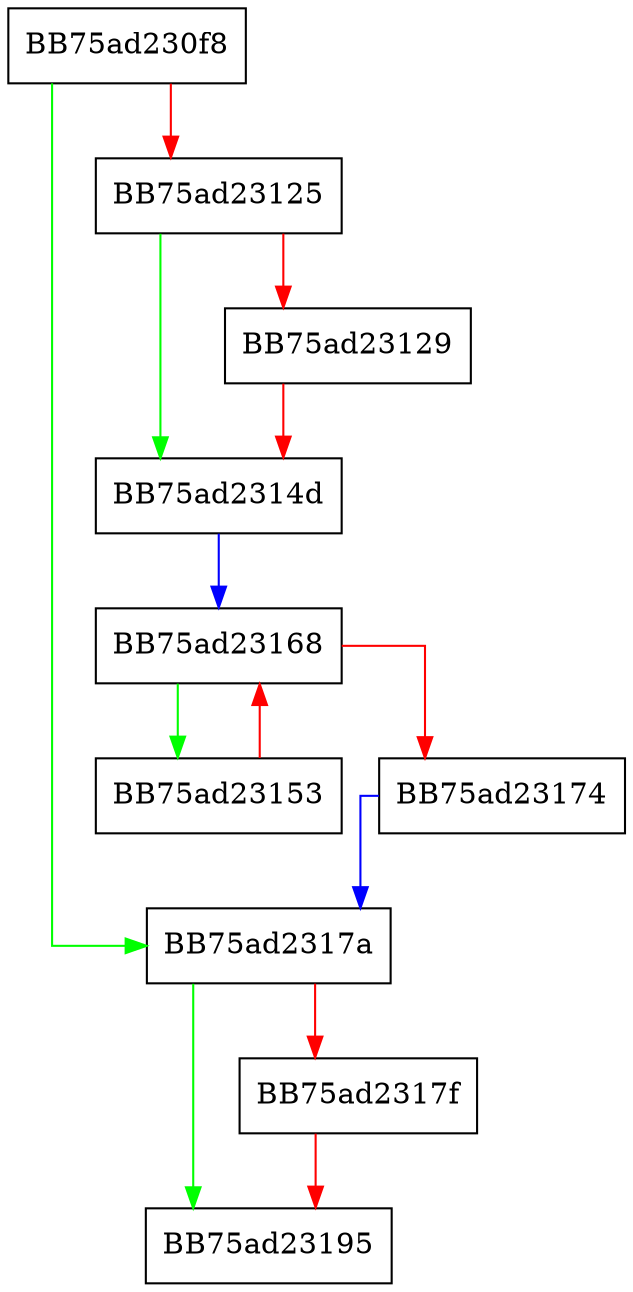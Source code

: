 digraph blake2s_update {
  node [shape="box"];
  graph [splines=ortho];
  BB75ad230f8 -> BB75ad2317a [color="green"];
  BB75ad230f8 -> BB75ad23125 [color="red"];
  BB75ad23125 -> BB75ad2314d [color="green"];
  BB75ad23125 -> BB75ad23129 [color="red"];
  BB75ad23129 -> BB75ad2314d [color="red"];
  BB75ad2314d -> BB75ad23168 [color="blue"];
  BB75ad23153 -> BB75ad23168 [color="red"];
  BB75ad23168 -> BB75ad23153 [color="green"];
  BB75ad23168 -> BB75ad23174 [color="red"];
  BB75ad23174 -> BB75ad2317a [color="blue"];
  BB75ad2317a -> BB75ad23195 [color="green"];
  BB75ad2317a -> BB75ad2317f [color="red"];
  BB75ad2317f -> BB75ad23195 [color="red"];
}